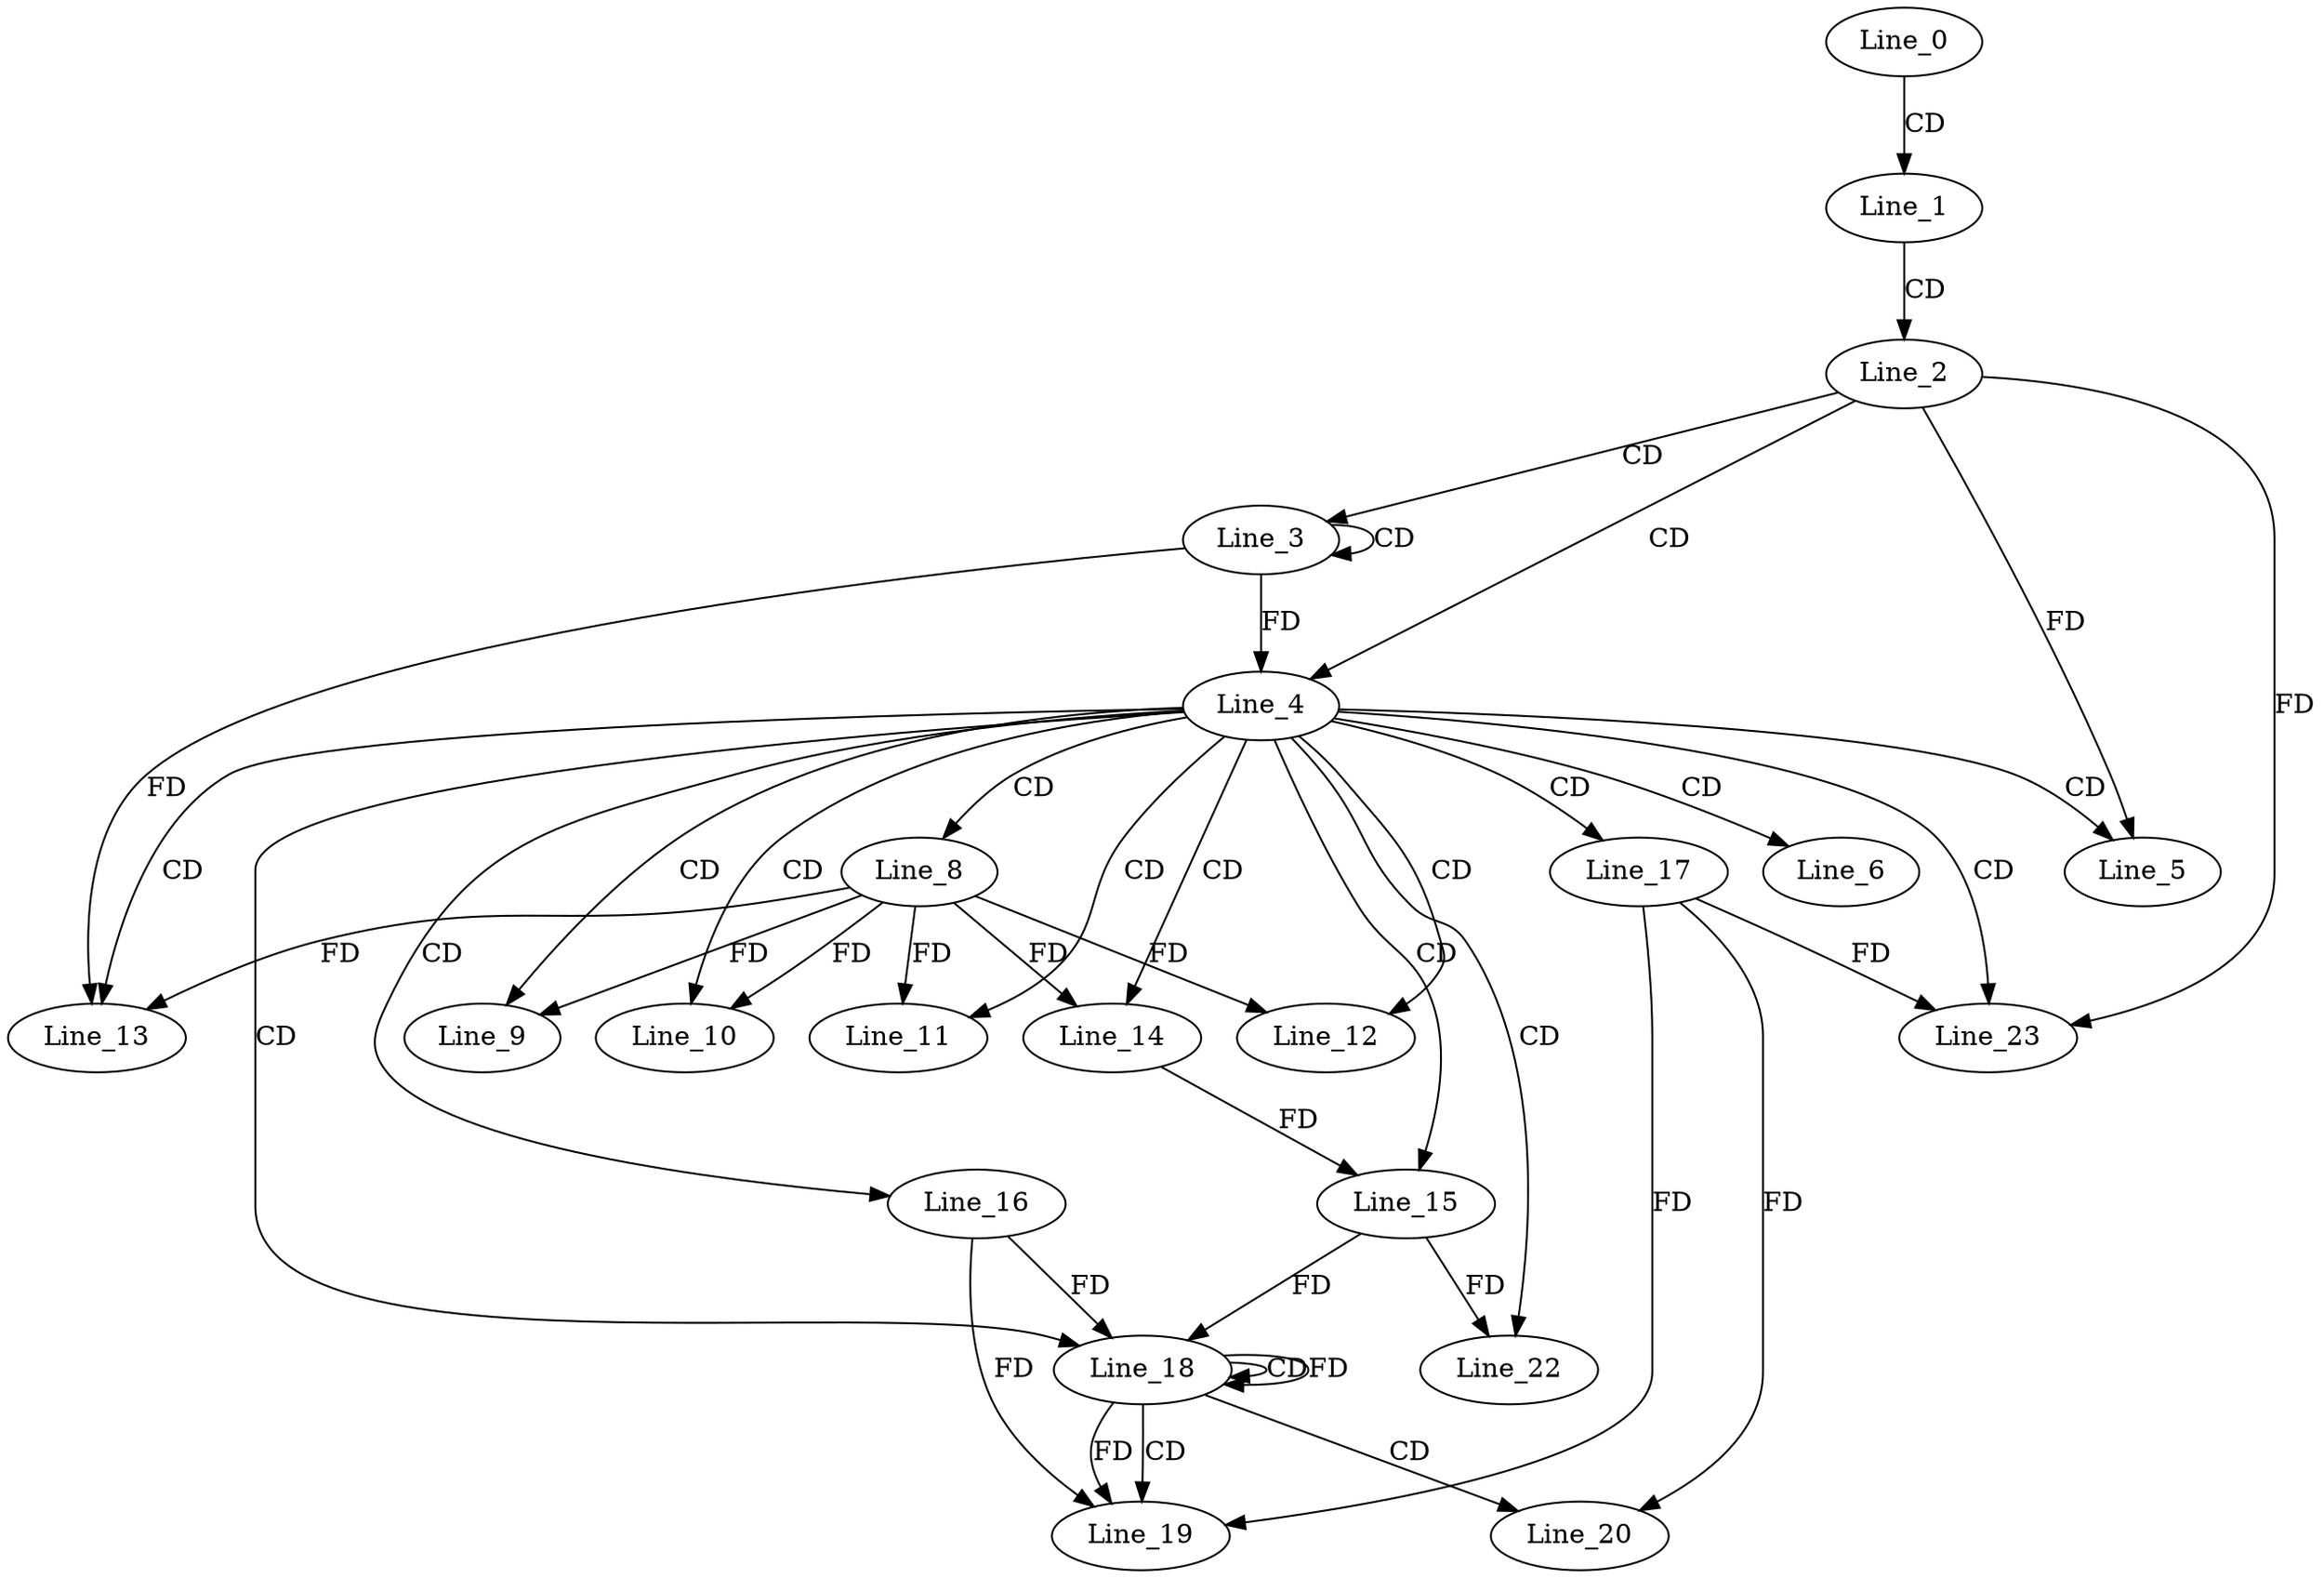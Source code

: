 digraph G {
  Line_0;
  Line_1;
  Line_2;
  Line_3;
  Line_3;
  Line_4;
  Line_4;
  Line_5;
  Line_5;
  Line_6;
  Line_8;
  Line_9;
  Line_10;
  Line_11;
  Line_12;
  Line_13;
  Line_14;
  Line_14;
  Line_15;
  Line_15;
  Line_16;
  Line_17;
  Line_18;
  Line_18;
  Line_18;
  Line_19;
  Line_20;
  Line_22;
  Line_23;
  Line_23;
  Line_23;
  Line_0 -> Line_1 [ label="CD" ];
  Line_1 -> Line_2 [ label="CD" ];
  Line_2 -> Line_3 [ label="CD" ];
  Line_3 -> Line_3 [ label="CD" ];
  Line_2 -> Line_4 [ label="CD" ];
  Line_3 -> Line_4 [ label="FD" ];
  Line_4 -> Line_5 [ label="CD" ];
  Line_2 -> Line_5 [ label="FD" ];
  Line_4 -> Line_6 [ label="CD" ];
  Line_4 -> Line_8 [ label="CD" ];
  Line_4 -> Line_9 [ label="CD" ];
  Line_8 -> Line_9 [ label="FD" ];
  Line_4 -> Line_10 [ label="CD" ];
  Line_8 -> Line_10 [ label="FD" ];
  Line_4 -> Line_11 [ label="CD" ];
  Line_8 -> Line_11 [ label="FD" ];
  Line_4 -> Line_12 [ label="CD" ];
  Line_8 -> Line_12 [ label="FD" ];
  Line_4 -> Line_13 [ label="CD" ];
  Line_8 -> Line_13 [ label="FD" ];
  Line_3 -> Line_13 [ label="FD" ];
  Line_4 -> Line_14 [ label="CD" ];
  Line_8 -> Line_14 [ label="FD" ];
  Line_4 -> Line_15 [ label="CD" ];
  Line_14 -> Line_15 [ label="FD" ];
  Line_4 -> Line_16 [ label="CD" ];
  Line_4 -> Line_17 [ label="CD" ];
  Line_4 -> Line_18 [ label="CD" ];
  Line_18 -> Line_18 [ label="CD" ];
  Line_18 -> Line_18 [ label="FD" ];
  Line_16 -> Line_18 [ label="FD" ];
  Line_15 -> Line_18 [ label="FD" ];
  Line_18 -> Line_19 [ label="CD" ];
  Line_17 -> Line_19 [ label="FD" ];
  Line_18 -> Line_19 [ label="FD" ];
  Line_16 -> Line_19 [ label="FD" ];
  Line_18 -> Line_20 [ label="CD" ];
  Line_17 -> Line_20 [ label="FD" ];
  Line_4 -> Line_22 [ label="CD" ];
  Line_15 -> Line_22 [ label="FD" ];
  Line_4 -> Line_23 [ label="CD" ];
  Line_2 -> Line_23 [ label="FD" ];
  Line_17 -> Line_23 [ label="FD" ];
}
